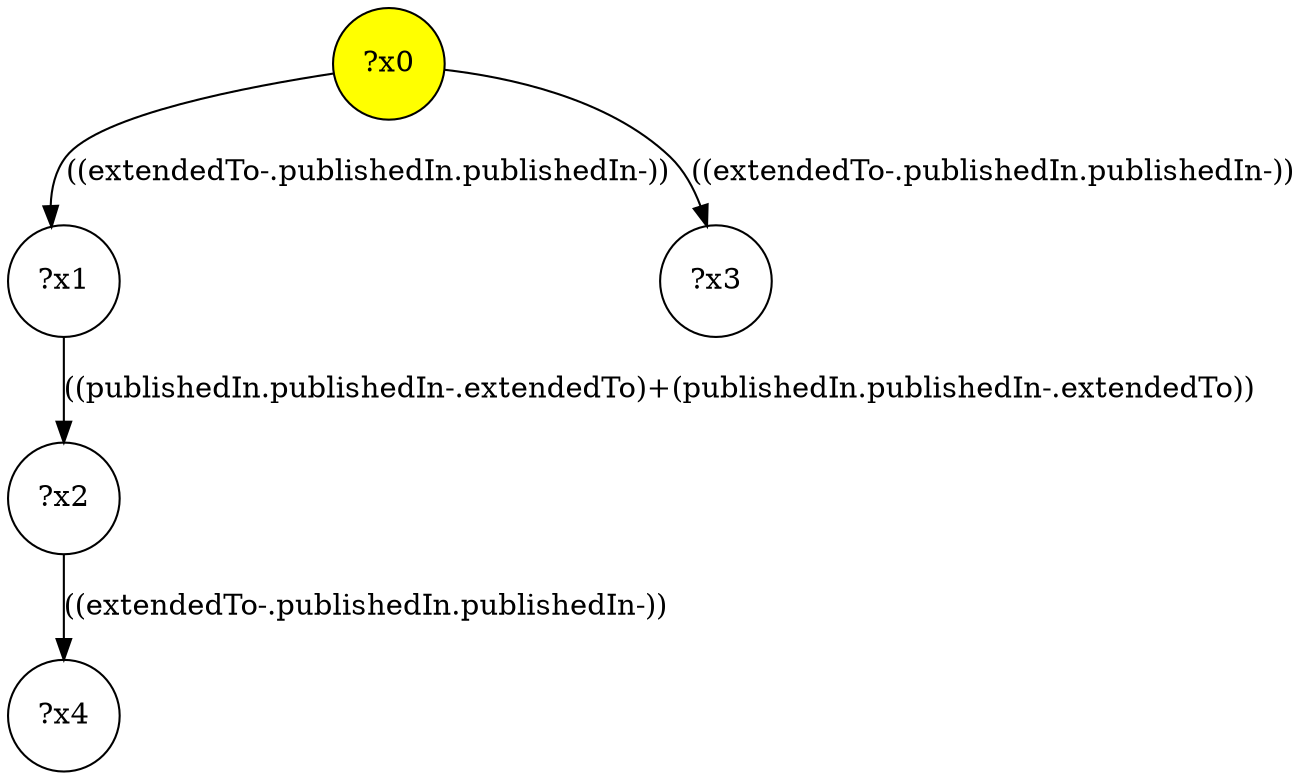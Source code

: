 digraph g {
	x0 [fillcolor="yellow", style="filled," shape=circle, label="?x0"];
	x1 [shape=circle, label="?x1"];
	x0 -> x1 [label="((extendedTo-.publishedIn.publishedIn-))"];
	x2 [shape=circle, label="?x2"];
	x1 -> x2 [label="((publishedIn.publishedIn-.extendedTo)+(publishedIn.publishedIn-.extendedTo))"];
	x3 [shape=circle, label="?x3"];
	x0 -> x3 [label="((extendedTo-.publishedIn.publishedIn-))"];
	x4 [shape=circle, label="?x4"];
	x2 -> x4 [label="((extendedTo-.publishedIn.publishedIn-))"];
}
